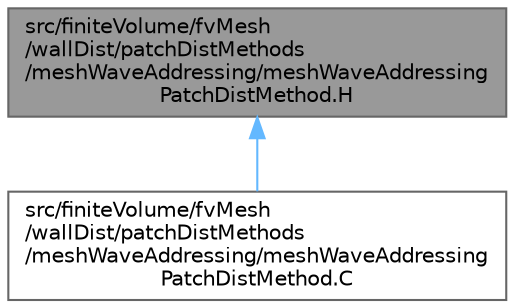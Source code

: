 digraph "src/finiteVolume/fvMesh/wallDist/patchDistMethods/meshWaveAddressing/meshWaveAddressingPatchDistMethod.H"
{
 // LATEX_PDF_SIZE
  bgcolor="transparent";
  edge [fontname=Helvetica,fontsize=10,labelfontname=Helvetica,labelfontsize=10];
  node [fontname=Helvetica,fontsize=10,shape=box,height=0.2,width=0.4];
  Node1 [id="Node000001",label="src/finiteVolume/fvMesh\l/wallDist/patchDistMethods\l/meshWaveAddressing/meshWaveAddressing\lPatchDistMethod.H",height=0.2,width=0.4,color="gray40", fillcolor="grey60", style="filled", fontcolor="black",tooltip=" "];
  Node1 -> Node2 [id="edge1_Node000001_Node000002",dir="back",color="steelblue1",style="solid",tooltip=" "];
  Node2 [id="Node000002",label="src/finiteVolume/fvMesh\l/wallDist/patchDistMethods\l/meshWaveAddressing/meshWaveAddressing\lPatchDistMethod.C",height=0.2,width=0.4,color="grey40", fillcolor="white", style="filled",URL="$meshWaveAddressingPatchDistMethod_8C.html",tooltip=" "];
}
